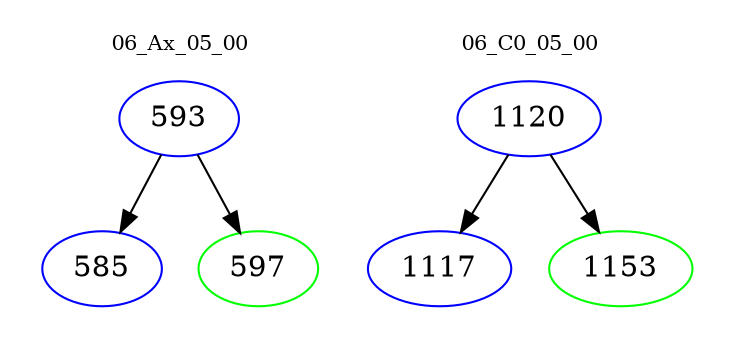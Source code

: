 digraph{
subgraph cluster_0 {
color = white
label = "06_Ax_05_00";
fontsize=10;
T0_593 [label="593", color="blue"]
T0_593 -> T0_585 [color="black"]
T0_585 [label="585", color="blue"]
T0_593 -> T0_597 [color="black"]
T0_597 [label="597", color="green"]
}
subgraph cluster_1 {
color = white
label = "06_C0_05_00";
fontsize=10;
T1_1120 [label="1120", color="blue"]
T1_1120 -> T1_1117 [color="black"]
T1_1117 [label="1117", color="blue"]
T1_1120 -> T1_1153 [color="black"]
T1_1153 [label="1153", color="green"]
}
}
